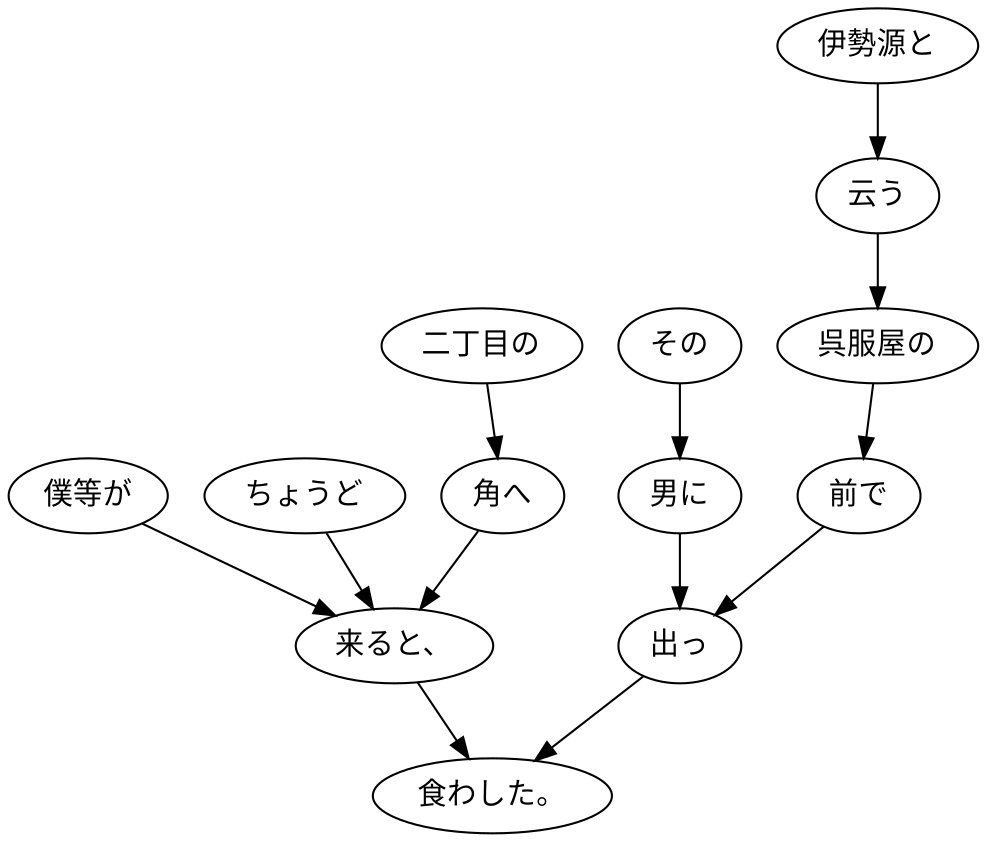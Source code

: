 digraph graph3688 {
	node0 [label="僕等が"];
	node1 [label="ちょうど"];
	node2 [label="二丁目の"];
	node3 [label="角へ"];
	node4 [label="来ると、"];
	node5 [label="伊勢源と"];
	node6 [label="云う"];
	node7 [label="呉服屋の"];
	node8 [label="前で"];
	node9 [label="その"];
	node10 [label="男に"];
	node11 [label="出っ"];
	node12 [label="食わした。"];
	node0 -> node4;
	node1 -> node4;
	node2 -> node3;
	node3 -> node4;
	node4 -> node12;
	node5 -> node6;
	node6 -> node7;
	node7 -> node8;
	node8 -> node11;
	node9 -> node10;
	node10 -> node11;
	node11 -> node12;
}
